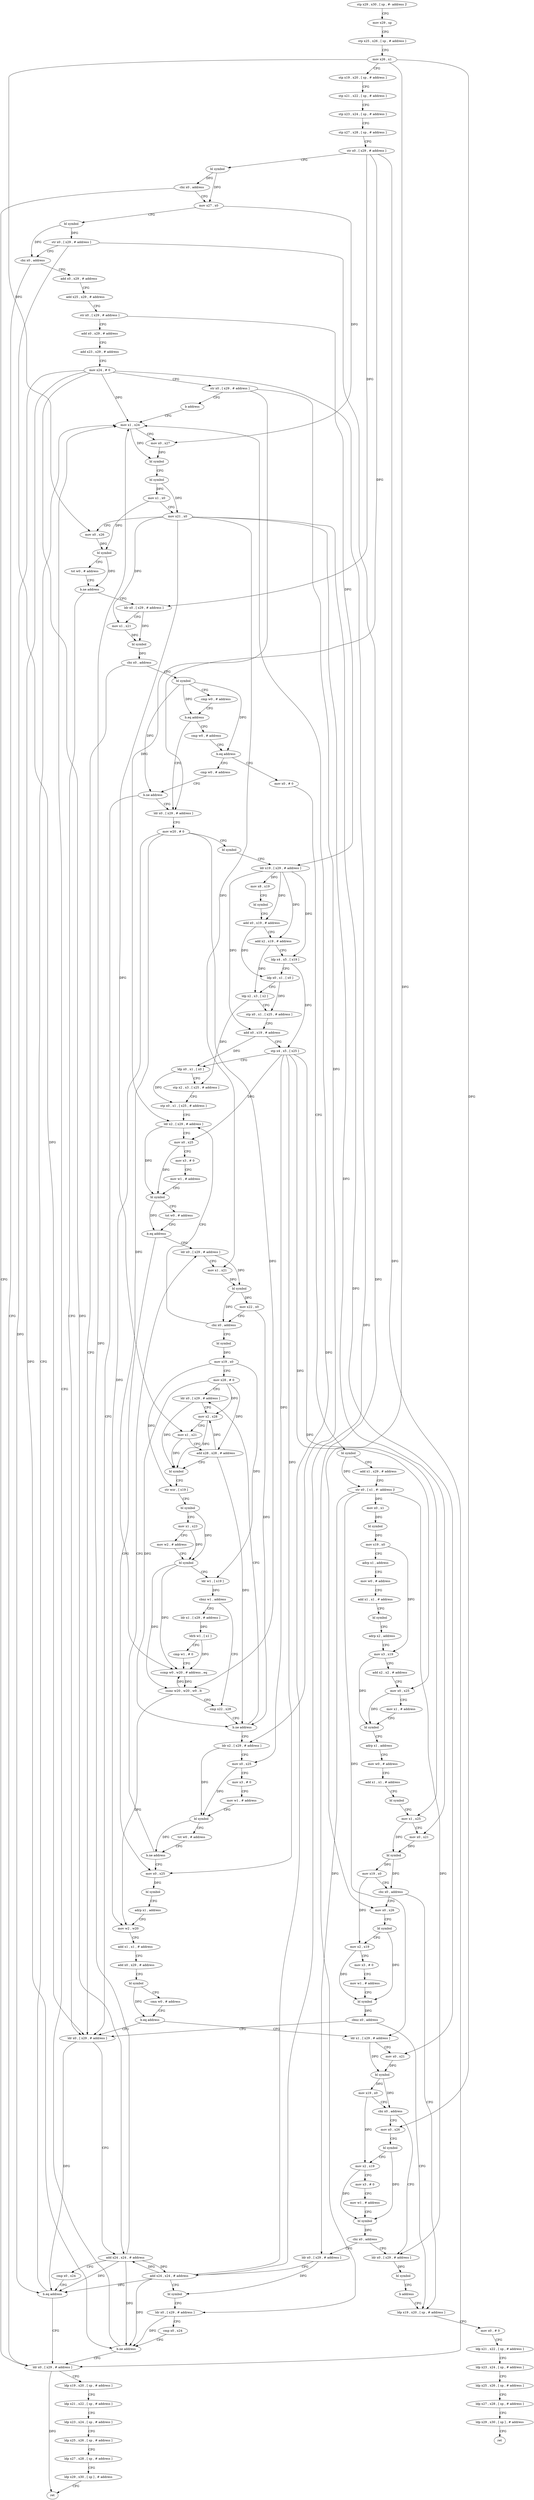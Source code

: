 digraph "func" {
"95080" [label = "stp x29 , x30 , [ sp , #- address ]!" ]
"95084" [label = "mov x29 , sp" ]
"95088" [label = "stp x25 , x26 , [ sp , # address ]" ]
"95092" [label = "mov x26 , x1" ]
"95096" [label = "stp x19 , x20 , [ sp , # address ]" ]
"95100" [label = "stp x21 , x22 , [ sp , # address ]" ]
"95104" [label = "stp x23 , x24 , [ sp , # address ]" ]
"95108" [label = "stp x27 , x28 , [ sp , # address ]" ]
"95112" [label = "str x0 , [ x29 , # address ]" ]
"95116" [label = "bl symbol" ]
"95120" [label = "cbz x0 , address" ]
"95616" [label = "ldr x0 , [ x29 , # address ]" ]
"95124" [label = "mov x27 , x0" ]
"95620" [label = "ldp x19 , x20 , [ sp , # address ]" ]
"95624" [label = "ldp x21 , x22 , [ sp , # address ]" ]
"95628" [label = "ldp x23 , x24 , [ sp , # address ]" ]
"95632" [label = "ldp x25 , x26 , [ sp , # address ]" ]
"95636" [label = "ldp x27 , x28 , [ sp , # address ]" ]
"95640" [label = "ldp x29 , x30 , [ sp ] , # address" ]
"95644" [label = "ret" ]
"95128" [label = "bl symbol" ]
"95132" [label = "str x0 , [ x29 , # address ]" ]
"95136" [label = "cbz x0 , address" ]
"95140" [label = "add x0 , x29 , # address" ]
"95144" [label = "add x25 , x29 , # address" ]
"95148" [label = "str x0 , [ x29 , # address ]" ]
"95152" [label = "add x0 , x29 , # address" ]
"95156" [label = "add x23 , x29 , # address" ]
"95160" [label = "mov x24 , # 0" ]
"95164" [label = "str x0 , [ x29 , # address ]" ]
"95168" [label = "b address" ]
"95192" [label = "mov x1 , x24" ]
"95196" [label = "mov x0 , x27" ]
"95200" [label = "bl symbol" ]
"95204" [label = "bl symbol" ]
"95208" [label = "mov x1 , x0" ]
"95212" [label = "mov x21 , x0" ]
"95216" [label = "mov x0 , x26" ]
"95220" [label = "bl symbol" ]
"95224" [label = "tst w0 , # address" ]
"95228" [label = "b.ne address" ]
"95176" [label = "ldr x0 , [ x29 , # address ]" ]
"95232" [label = "ldr x0 , [ x29 , # address ]" ]
"95180" [label = "add x24 , x24 , # address" ]
"95184" [label = "cmp x0 , x24" ]
"95188" [label = "b.eq address" ]
"95236" [label = "mov x1 , x21" ]
"95240" [label = "bl symbol" ]
"95244" [label = "cbz x0 , address" ]
"95248" [label = "bl symbol" ]
"95252" [label = "cmp w0 , # address" ]
"95256" [label = "b.eq address" ]
"95276" [label = "ldr x0 , [ x29 , # address ]" ]
"95260" [label = "cmp w0 , # address" ]
"95280" [label = "mov w20 , # 0" ]
"95284" [label = "bl symbol" ]
"95288" [label = "ldr x19 , [ x29 , # address ]" ]
"95292" [label = "mov x8 , x19" ]
"95296" [label = "bl symbol" ]
"95300" [label = "add x0 , x19 , # address" ]
"95304" [label = "add x2 , x19 , # address" ]
"95308" [label = "ldp x4 , x5 , [ x19 ]" ]
"95312" [label = "ldp x0 , x1 , [ x0 ]" ]
"95316" [label = "ldp x2 , x3 , [ x2 ]" ]
"95320" [label = "stp x0 , x1 , [ x25 , # address ]" ]
"95324" [label = "add x0 , x19 , # address" ]
"95328" [label = "stp x4 , x5 , [ x25 ]" ]
"95332" [label = "ldp x0 , x1 , [ x0 ]" ]
"95336" [label = "stp x2 , x3 , [ x25 , # address ]" ]
"95340" [label = "stp x0 , x1 , [ x25 , # address ]" ]
"95344" [label = "ldr x2 , [ x29 , # address ]" ]
"95264" [label = "b.eq address" ]
"95648" [label = "mov x0 , # 0" ]
"95268" [label = "cmp w0 , # address" ]
"95508" [label = "mov x0 , x25" ]
"95512" [label = "bl symbol" ]
"95516" [label = "adrp x1 , address" ]
"95520" [label = "mov w2 , w20" ]
"95524" [label = "add x1 , x1 , # address" ]
"95528" [label = "add x0 , x29 , # address" ]
"95532" [label = "bl symbol" ]
"95536" [label = "cmn w0 , # address" ]
"95540" [label = "b.eq address" ]
"95544" [label = "ldr x1 , [ x29 , # address ]" ]
"95372" [label = "ldr x0 , [ x29 , # address ]" ]
"95376" [label = "mov x1 , x21" ]
"95380" [label = "bl symbol" ]
"95384" [label = "mov x22 , x0" ]
"95388" [label = "cbz x0 , address" ]
"95392" [label = "bl symbol" ]
"95652" [label = "bl symbol" ]
"95656" [label = "add x1 , x29 , # address" ]
"95660" [label = "str x0 , [ x1 , #- address ]!" ]
"95664" [label = "mov x0 , x1" ]
"95668" [label = "bl symbol" ]
"95672" [label = "mov x19 , x0" ]
"95676" [label = "adrp x1 , address" ]
"95680" [label = "mov w0 , # address" ]
"95684" [label = "add x1 , x1 , # address" ]
"95688" [label = "bl symbol" ]
"95692" [label = "adrp x2 , address" ]
"95696" [label = "mov x3 , x19" ]
"95700" [label = "add x2 , x2 , # address" ]
"95704" [label = "mov x0 , x25" ]
"95708" [label = "mov x1 , # address" ]
"95712" [label = "bl symbol" ]
"95716" [label = "adrp x1 , address" ]
"95720" [label = "mov w0 , # address" ]
"95724" [label = "add x1 , x1 , # address" ]
"95728" [label = "bl symbol" ]
"95732" [label = "mov x1 , x25" ]
"95736" [label = "mov x0 , x21" ]
"95740" [label = "bl symbol" ]
"95744" [label = "mov x19 , x0" ]
"95748" [label = "cbz x0 , address" ]
"95780" [label = "ldp x19 , x20 , [ sp , # address ]" ]
"95752" [label = "mov x0 , x26" ]
"95272" [label = "b.ne address" ]
"95548" [label = "mov x0 , x21" ]
"95552" [label = "bl symbol" ]
"95556" [label = "mov x19 , x0" ]
"95560" [label = "cbz x0 , address" ]
"95812" [label = "ldr x0 , [ x29 , # address ]" ]
"95564" [label = "mov x0 , x26" ]
"95348" [label = "mov x0 , x25" ]
"95352" [label = "mov x3 , # 0" ]
"95356" [label = "mov w1 , # address" ]
"95360" [label = "bl symbol" ]
"95364" [label = "tst w0 , # address" ]
"95368" [label = "b.eq address" ]
"95396" [label = "mov x19 , x0" ]
"95400" [label = "mov x28 , # 0" ]
"95404" [label = "ldr x0 , [ x29 , # address ]" ]
"95784" [label = "mov x0 , # 0" ]
"95788" [label = "ldp x21 , x22 , [ sp , # address ]" ]
"95792" [label = "ldp x23 , x24 , [ sp , # address ]" ]
"95796" [label = "ldp x25 , x26 , [ sp , # address ]" ]
"95800" [label = "ldp x27 , x28 , [ sp , # address ]" ]
"95804" [label = "ldp x29 , x30 , [ sp ] , # address" ]
"95808" [label = "ret" ]
"95756" [label = "bl symbol" ]
"95760" [label = "mov x2 , x19" ]
"95764" [label = "mov x3 , # 0" ]
"95768" [label = "mov w1 , # address" ]
"95772" [label = "bl symbol" ]
"95776" [label = "cbnz x0 , address" ]
"95816" [label = "bl symbol" ]
"95820" [label = "b address" ]
"95568" [label = "bl symbol" ]
"95572" [label = "mov x2 , x19" ]
"95576" [label = "mov x3 , # 0" ]
"95580" [label = "mov w1 , # address" ]
"95584" [label = "bl symbol" ]
"95588" [label = "cbz x0 , address" ]
"95592" [label = "ldr x0 , [ x29 , # address ]" ]
"95472" [label = "cmp x22 , x28" ]
"95476" [label = "b.ne address" ]
"95480" [label = "ldr x2 , [ x29 , # address ]" ]
"95452" [label = "ldr x1 , [ x29 , # address ]" ]
"95456" [label = "ldrb w1 , [ x1 ]" ]
"95460" [label = "cmp w1 , # 0" ]
"95464" [label = "ccmp w0 , w20 , # address , eq" ]
"95468" [label = "csinc w20 , w20 , w0 , lt" ]
"95596" [label = "add x24 , x24 , # address" ]
"95600" [label = "bl symbol" ]
"95604" [label = "ldr x0 , [ x29 , # address ]" ]
"95608" [label = "cmp x0 , x24" ]
"95612" [label = "b.ne address" ]
"95408" [label = "mov x2 , x28" ]
"95412" [label = "mov x1 , x21" ]
"95416" [label = "add x28 , x28 , # address" ]
"95420" [label = "bl symbol" ]
"95424" [label = "str wzr , [ x19 ]" ]
"95428" [label = "bl symbol" ]
"95432" [label = "mov x1 , x23" ]
"95436" [label = "mov w2 , # address" ]
"95440" [label = "bl symbol" ]
"95444" [label = "ldr w1 , [ x19 ]" ]
"95448" [label = "cbnz w1 , address" ]
"95484" [label = "mov x0 , x25" ]
"95488" [label = "mov x3 , # 0" ]
"95492" [label = "mov w1 , # address" ]
"95496" [label = "bl symbol" ]
"95500" [label = "tst w0 , # address" ]
"95504" [label = "b.ne address" ]
"95080" -> "95084" [ label = "CFG" ]
"95084" -> "95088" [ label = "CFG" ]
"95088" -> "95092" [ label = "CFG" ]
"95092" -> "95096" [ label = "CFG" ]
"95092" -> "95216" [ label = "DFG" ]
"95092" -> "95752" [ label = "DFG" ]
"95092" -> "95564" [ label = "DFG" ]
"95096" -> "95100" [ label = "CFG" ]
"95100" -> "95104" [ label = "CFG" ]
"95104" -> "95108" [ label = "CFG" ]
"95108" -> "95112" [ label = "CFG" ]
"95112" -> "95116" [ label = "CFG" ]
"95112" -> "95616" [ label = "DFG" ]
"95112" -> "95232" [ label = "DFG" ]
"95112" -> "95276" [ label = "DFG" ]
"95116" -> "95120" [ label = "DFG" ]
"95116" -> "95124" [ label = "DFG" ]
"95120" -> "95616" [ label = "CFG" ]
"95120" -> "95124" [ label = "CFG" ]
"95616" -> "95620" [ label = "CFG" ]
"95616" -> "95644" [ label = "DFG" ]
"95124" -> "95128" [ label = "CFG" ]
"95124" -> "95196" [ label = "DFG" ]
"95620" -> "95624" [ label = "CFG" ]
"95624" -> "95628" [ label = "CFG" ]
"95628" -> "95632" [ label = "CFG" ]
"95632" -> "95636" [ label = "CFG" ]
"95636" -> "95640" [ label = "CFG" ]
"95640" -> "95644" [ label = "CFG" ]
"95128" -> "95132" [ label = "DFG" ]
"95128" -> "95136" [ label = "DFG" ]
"95132" -> "95136" [ label = "CFG" ]
"95132" -> "95176" [ label = "DFG" ]
"95132" -> "95604" [ label = "DFG" ]
"95136" -> "95616" [ label = "CFG" ]
"95136" -> "95140" [ label = "CFG" ]
"95140" -> "95144" [ label = "CFG" ]
"95144" -> "95148" [ label = "CFG" ]
"95148" -> "95152" [ label = "CFG" ]
"95148" -> "95288" [ label = "DFG" ]
"95152" -> "95156" [ label = "CFG" ]
"95156" -> "95160" [ label = "CFG" ]
"95160" -> "95164" [ label = "CFG" ]
"95160" -> "95192" [ label = "DFG" ]
"95160" -> "95180" [ label = "DFG" ]
"95160" -> "95188" [ label = "DFG" ]
"95160" -> "95596" [ label = "DFG" ]
"95160" -> "95612" [ label = "DFG" ]
"95164" -> "95168" [ label = "CFG" ]
"95164" -> "95344" [ label = "DFG" ]
"95164" -> "95480" [ label = "DFG" ]
"95168" -> "95192" [ label = "CFG" ]
"95192" -> "95196" [ label = "CFG" ]
"95192" -> "95200" [ label = "DFG" ]
"95196" -> "95200" [ label = "DFG" ]
"95200" -> "95204" [ label = "CFG" ]
"95204" -> "95208" [ label = "DFG" ]
"95204" -> "95212" [ label = "DFG" ]
"95208" -> "95212" [ label = "CFG" ]
"95208" -> "95220" [ label = "DFG" ]
"95212" -> "95216" [ label = "CFG" ]
"95212" -> "95236" [ label = "DFG" ]
"95212" -> "95736" [ label = "DFG" ]
"95212" -> "95376" [ label = "DFG" ]
"95212" -> "95548" [ label = "DFG" ]
"95212" -> "95412" [ label = "DFG" ]
"95216" -> "95220" [ label = "DFG" ]
"95220" -> "95224" [ label = "CFG" ]
"95220" -> "95228" [ label = "DFG" ]
"95224" -> "95228" [ label = "CFG" ]
"95228" -> "95176" [ label = "CFG" ]
"95228" -> "95232" [ label = "CFG" ]
"95176" -> "95180" [ label = "CFG" ]
"95176" -> "95188" [ label = "DFG" ]
"95232" -> "95236" [ label = "CFG" ]
"95232" -> "95240" [ label = "DFG" ]
"95180" -> "95184" [ label = "CFG" ]
"95180" -> "95192" [ label = "DFG" ]
"95180" -> "95188" [ label = "DFG" ]
"95180" -> "95596" [ label = "DFG" ]
"95180" -> "95612" [ label = "DFG" ]
"95184" -> "95188" [ label = "CFG" ]
"95188" -> "95616" [ label = "CFG" ]
"95188" -> "95192" [ label = "CFG" ]
"95236" -> "95240" [ label = "DFG" ]
"95240" -> "95244" [ label = "DFG" ]
"95244" -> "95176" [ label = "CFG" ]
"95244" -> "95248" [ label = "CFG" ]
"95248" -> "95252" [ label = "CFG" ]
"95248" -> "95256" [ label = "DFG" ]
"95248" -> "95264" [ label = "DFG" ]
"95248" -> "95272" [ label = "DFG" ]
"95252" -> "95256" [ label = "CFG" ]
"95256" -> "95276" [ label = "CFG" ]
"95256" -> "95260" [ label = "CFG" ]
"95276" -> "95280" [ label = "CFG" ]
"95260" -> "95264" [ label = "CFG" ]
"95280" -> "95284" [ label = "CFG" ]
"95280" -> "95520" [ label = "DFG" ]
"95280" -> "95464" [ label = "DFG" ]
"95280" -> "95468" [ label = "DFG" ]
"95284" -> "95288" [ label = "CFG" ]
"95288" -> "95292" [ label = "DFG" ]
"95288" -> "95300" [ label = "DFG" ]
"95288" -> "95304" [ label = "DFG" ]
"95288" -> "95308" [ label = "DFG" ]
"95288" -> "95324" [ label = "DFG" ]
"95292" -> "95296" [ label = "CFG" ]
"95296" -> "95300" [ label = "CFG" ]
"95300" -> "95304" [ label = "CFG" ]
"95300" -> "95312" [ label = "DFG" ]
"95304" -> "95308" [ label = "CFG" ]
"95304" -> "95316" [ label = "DFG" ]
"95308" -> "95312" [ label = "CFG" ]
"95308" -> "95328" [ label = "DFG" ]
"95312" -> "95316" [ label = "CFG" ]
"95312" -> "95320" [ label = "DFG" ]
"95316" -> "95320" [ label = "CFG" ]
"95316" -> "95336" [ label = "DFG" ]
"95320" -> "95324" [ label = "CFG" ]
"95324" -> "95328" [ label = "CFG" ]
"95324" -> "95332" [ label = "DFG" ]
"95328" -> "95332" [ label = "CFG" ]
"95328" -> "95348" [ label = "DFG" ]
"95328" -> "95704" [ label = "DFG" ]
"95328" -> "95732" [ label = "DFG" ]
"95328" -> "95508" [ label = "DFG" ]
"95328" -> "95484" [ label = "DFG" ]
"95332" -> "95336" [ label = "CFG" ]
"95332" -> "95340" [ label = "DFG" ]
"95336" -> "95340" [ label = "CFG" ]
"95340" -> "95344" [ label = "CFG" ]
"95344" -> "95348" [ label = "CFG" ]
"95344" -> "95360" [ label = "DFG" ]
"95264" -> "95648" [ label = "CFG" ]
"95264" -> "95268" [ label = "CFG" ]
"95648" -> "95652" [ label = "CFG" ]
"95268" -> "95272" [ label = "CFG" ]
"95508" -> "95512" [ label = "DFG" ]
"95512" -> "95516" [ label = "CFG" ]
"95516" -> "95520" [ label = "CFG" ]
"95520" -> "95524" [ label = "CFG" ]
"95524" -> "95528" [ label = "CFG" ]
"95528" -> "95532" [ label = "CFG" ]
"95532" -> "95536" [ label = "CFG" ]
"95532" -> "95540" [ label = "DFG" ]
"95536" -> "95540" [ label = "CFG" ]
"95540" -> "95176" [ label = "CFG" ]
"95540" -> "95544" [ label = "CFG" ]
"95544" -> "95548" [ label = "CFG" ]
"95544" -> "95552" [ label = "DFG" ]
"95372" -> "95376" [ label = "CFG" ]
"95372" -> "95380" [ label = "DFG" ]
"95376" -> "95380" [ label = "DFG" ]
"95380" -> "95384" [ label = "DFG" ]
"95380" -> "95388" [ label = "DFG" ]
"95384" -> "95388" [ label = "CFG" ]
"95384" -> "95476" [ label = "DFG" ]
"95388" -> "95344" [ label = "CFG" ]
"95388" -> "95392" [ label = "CFG" ]
"95392" -> "95396" [ label = "DFG" ]
"95652" -> "95656" [ label = "CFG" ]
"95652" -> "95660" [ label = "DFG" ]
"95656" -> "95660" [ label = "CFG" ]
"95660" -> "95664" [ label = "DFG" ]
"95660" -> "95544" [ label = "DFG" ]
"95660" -> "95812" [ label = "DFG" ]
"95660" -> "95592" [ label = "DFG" ]
"95664" -> "95668" [ label = "DFG" ]
"95668" -> "95672" [ label = "DFG" ]
"95672" -> "95676" [ label = "CFG" ]
"95672" -> "95696" [ label = "DFG" ]
"95676" -> "95680" [ label = "CFG" ]
"95680" -> "95684" [ label = "CFG" ]
"95684" -> "95688" [ label = "CFG" ]
"95688" -> "95692" [ label = "CFG" ]
"95692" -> "95696" [ label = "CFG" ]
"95696" -> "95700" [ label = "CFG" ]
"95696" -> "95712" [ label = "DFG" ]
"95700" -> "95704" [ label = "CFG" ]
"95704" -> "95708" [ label = "CFG" ]
"95704" -> "95712" [ label = "DFG" ]
"95708" -> "95712" [ label = "CFG" ]
"95712" -> "95716" [ label = "CFG" ]
"95716" -> "95720" [ label = "CFG" ]
"95720" -> "95724" [ label = "CFG" ]
"95724" -> "95728" [ label = "CFG" ]
"95728" -> "95732" [ label = "CFG" ]
"95732" -> "95736" [ label = "CFG" ]
"95732" -> "95740" [ label = "DFG" ]
"95736" -> "95740" [ label = "DFG" ]
"95740" -> "95744" [ label = "DFG" ]
"95740" -> "95748" [ label = "DFG" ]
"95744" -> "95748" [ label = "CFG" ]
"95744" -> "95760" [ label = "DFG" ]
"95748" -> "95780" [ label = "CFG" ]
"95748" -> "95752" [ label = "CFG" ]
"95780" -> "95784" [ label = "CFG" ]
"95752" -> "95756" [ label = "CFG" ]
"95272" -> "95176" [ label = "CFG" ]
"95272" -> "95276" [ label = "CFG" ]
"95548" -> "95552" [ label = "DFG" ]
"95552" -> "95556" [ label = "DFG" ]
"95552" -> "95560" [ label = "DFG" ]
"95556" -> "95560" [ label = "CFG" ]
"95556" -> "95572" [ label = "DFG" ]
"95560" -> "95812" [ label = "CFG" ]
"95560" -> "95564" [ label = "CFG" ]
"95812" -> "95816" [ label = "DFG" ]
"95564" -> "95568" [ label = "CFG" ]
"95348" -> "95352" [ label = "CFG" ]
"95348" -> "95360" [ label = "DFG" ]
"95352" -> "95356" [ label = "CFG" ]
"95356" -> "95360" [ label = "CFG" ]
"95360" -> "95364" [ label = "CFG" ]
"95360" -> "95368" [ label = "DFG" ]
"95364" -> "95368" [ label = "CFG" ]
"95368" -> "95508" [ label = "CFG" ]
"95368" -> "95372" [ label = "CFG" ]
"95396" -> "95400" [ label = "CFG" ]
"95396" -> "95424" [ label = "DFG" ]
"95396" -> "95444" [ label = "DFG" ]
"95400" -> "95404" [ label = "CFG" ]
"95400" -> "95408" [ label = "DFG" ]
"95400" -> "95416" [ label = "DFG" ]
"95400" -> "95476" [ label = "DFG" ]
"95404" -> "95408" [ label = "CFG" ]
"95404" -> "95420" [ label = "DFG" ]
"95784" -> "95788" [ label = "CFG" ]
"95788" -> "95792" [ label = "CFG" ]
"95792" -> "95796" [ label = "CFG" ]
"95796" -> "95800" [ label = "CFG" ]
"95800" -> "95804" [ label = "CFG" ]
"95804" -> "95808" [ label = "CFG" ]
"95756" -> "95760" [ label = "CFG" ]
"95756" -> "95772" [ label = "DFG" ]
"95760" -> "95764" [ label = "CFG" ]
"95760" -> "95772" [ label = "DFG" ]
"95764" -> "95768" [ label = "CFG" ]
"95768" -> "95772" [ label = "CFG" ]
"95772" -> "95776" [ label = "DFG" ]
"95776" -> "95176" [ label = "CFG" ]
"95776" -> "95780" [ label = "CFG" ]
"95816" -> "95820" [ label = "CFG" ]
"95820" -> "95780" [ label = "CFG" ]
"95568" -> "95572" [ label = "CFG" ]
"95568" -> "95584" [ label = "DFG" ]
"95572" -> "95576" [ label = "CFG" ]
"95572" -> "95584" [ label = "DFG" ]
"95576" -> "95580" [ label = "CFG" ]
"95580" -> "95584" [ label = "CFG" ]
"95584" -> "95588" [ label = "DFG" ]
"95588" -> "95812" [ label = "CFG" ]
"95588" -> "95592" [ label = "CFG" ]
"95592" -> "95596" [ label = "CFG" ]
"95592" -> "95600" [ label = "DFG" ]
"95472" -> "95476" [ label = "CFG" ]
"95476" -> "95404" [ label = "CFG" ]
"95476" -> "95480" [ label = "CFG" ]
"95480" -> "95484" [ label = "CFG" ]
"95480" -> "95496" [ label = "DFG" ]
"95452" -> "95456" [ label = "DFG" ]
"95456" -> "95460" [ label = "CFG" ]
"95456" -> "95464" [ label = "DFG" ]
"95460" -> "95464" [ label = "CFG" ]
"95464" -> "95468" [ label = "DFG" ]
"95468" -> "95472" [ label = "CFG" ]
"95468" -> "95520" [ label = "DFG" ]
"95468" -> "95464" [ label = "DFG" ]
"95596" -> "95600" [ label = "CFG" ]
"95596" -> "95192" [ label = "DFG" ]
"95596" -> "95180" [ label = "DFG" ]
"95596" -> "95188" [ label = "DFG" ]
"95596" -> "95612" [ label = "DFG" ]
"95600" -> "95604" [ label = "CFG" ]
"95604" -> "95608" [ label = "CFG" ]
"95604" -> "95612" [ label = "DFG" ]
"95608" -> "95612" [ label = "CFG" ]
"95612" -> "95192" [ label = "CFG" ]
"95612" -> "95616" [ label = "CFG" ]
"95408" -> "95412" [ label = "CFG" ]
"95408" -> "95420" [ label = "DFG" ]
"95412" -> "95416" [ label = "CFG" ]
"95412" -> "95420" [ label = "DFG" ]
"95416" -> "95420" [ label = "CFG" ]
"95416" -> "95408" [ label = "DFG" ]
"95416" -> "95476" [ label = "DFG" ]
"95420" -> "95424" [ label = "CFG" ]
"95424" -> "95428" [ label = "CFG" ]
"95428" -> "95432" [ label = "CFG" ]
"95428" -> "95440" [ label = "DFG" ]
"95432" -> "95436" [ label = "CFG" ]
"95432" -> "95440" [ label = "DFG" ]
"95436" -> "95440" [ label = "CFG" ]
"95440" -> "95444" [ label = "CFG" ]
"95440" -> "95464" [ label = "DFG" ]
"95440" -> "95468" [ label = "DFG" ]
"95444" -> "95448" [ label = "DFG" ]
"95448" -> "95472" [ label = "CFG" ]
"95448" -> "95452" [ label = "CFG" ]
"95484" -> "95488" [ label = "CFG" ]
"95484" -> "95496" [ label = "DFG" ]
"95488" -> "95492" [ label = "CFG" ]
"95492" -> "95496" [ label = "CFG" ]
"95496" -> "95500" [ label = "CFG" ]
"95496" -> "95504" [ label = "DFG" ]
"95500" -> "95504" [ label = "CFG" ]
"95504" -> "95372" [ label = "CFG" ]
"95504" -> "95508" [ label = "CFG" ]
}

